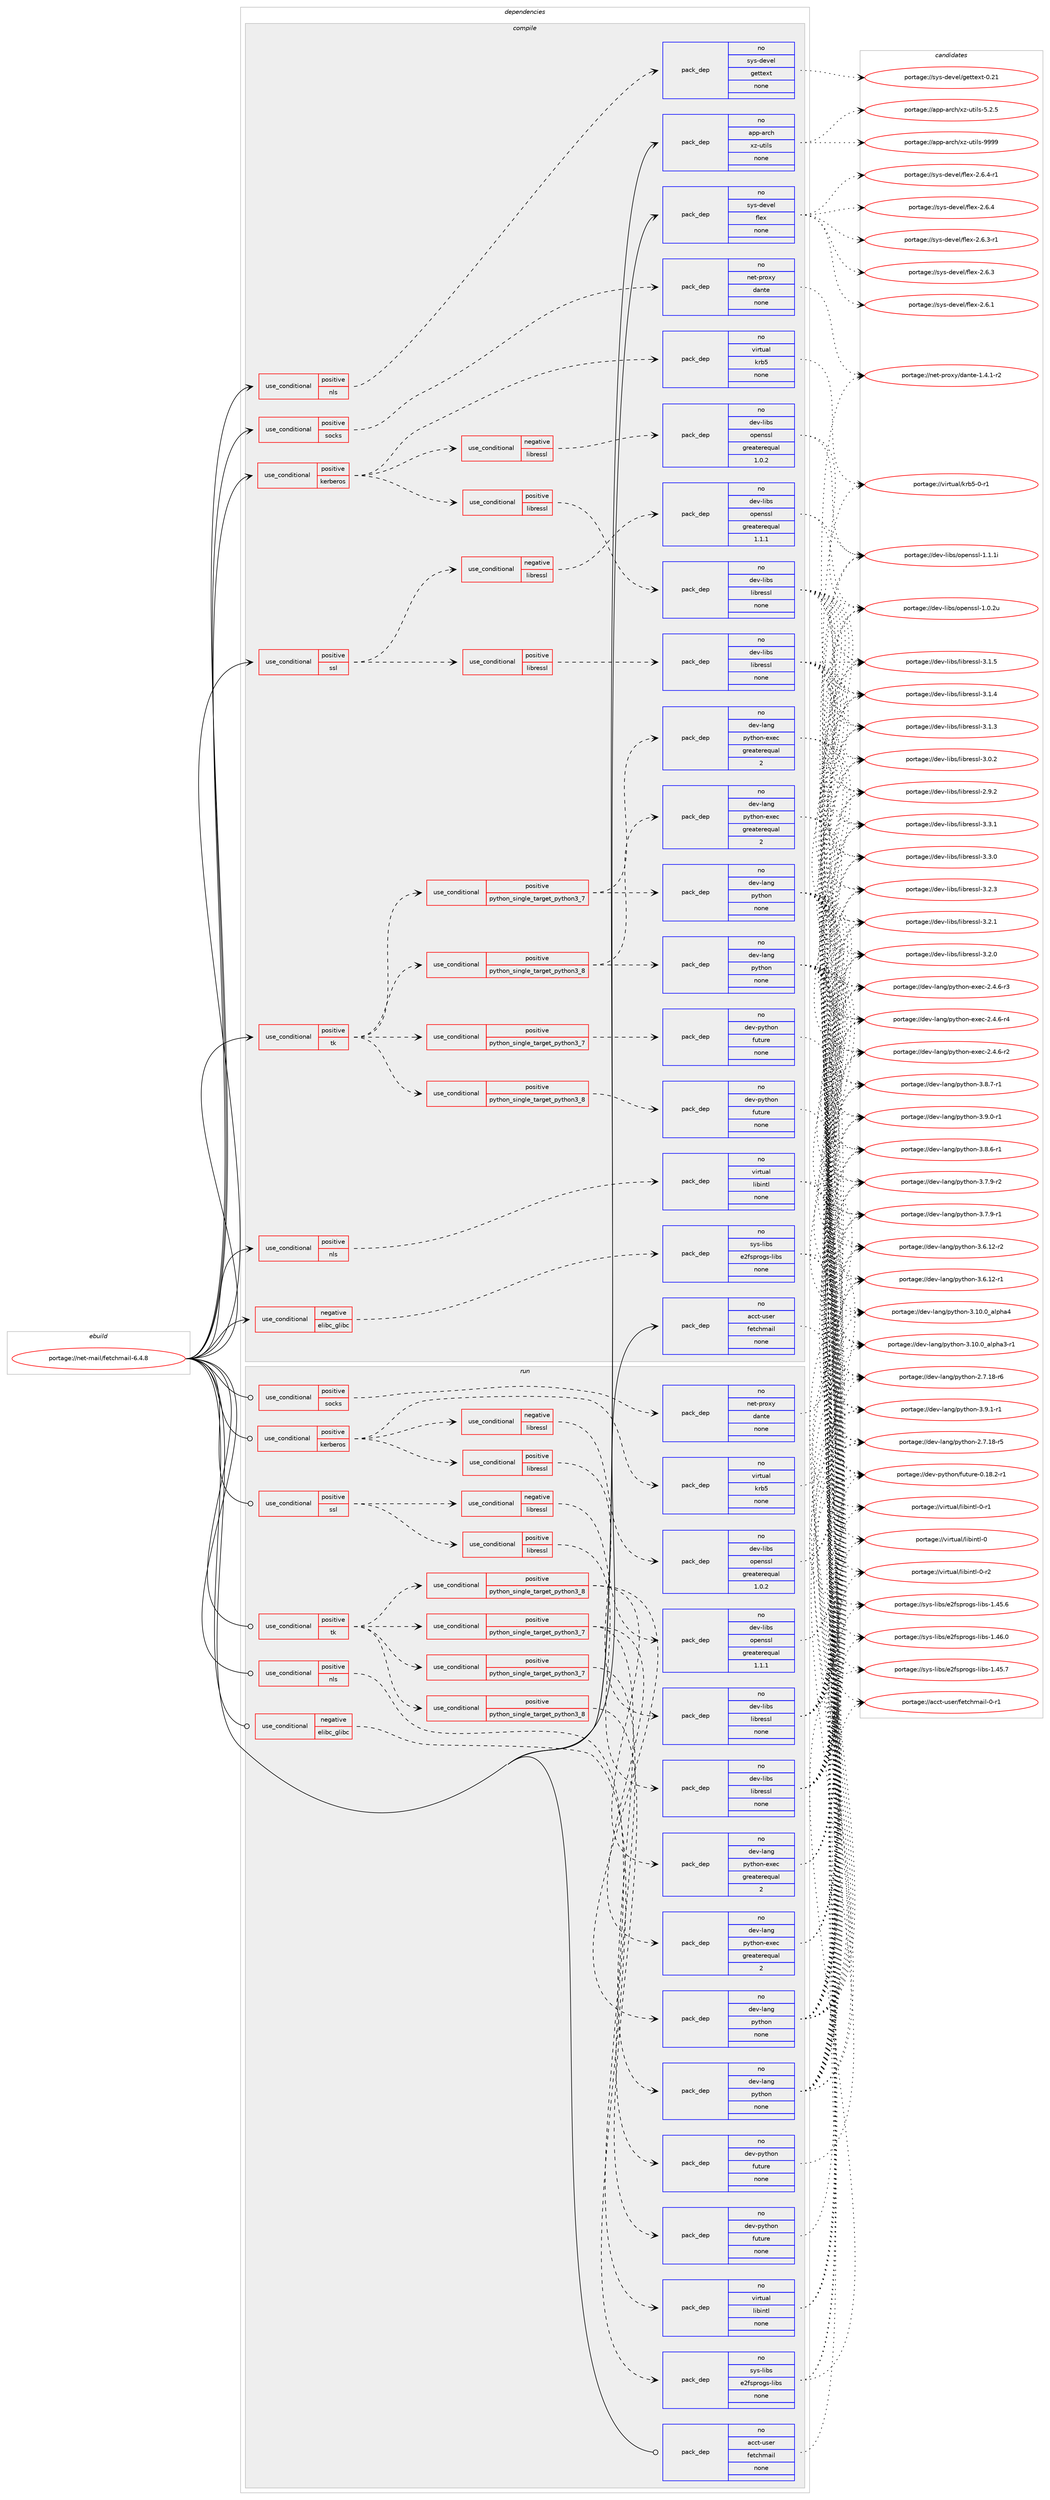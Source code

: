 digraph prolog {

# *************
# Graph options
# *************

newrank=true;
concentrate=true;
compound=true;
graph [rankdir=LR,fontname=Helvetica,fontsize=10,ranksep=1.5];#, ranksep=2.5, nodesep=0.2];
edge  [arrowhead=vee];
node  [fontname=Helvetica,fontsize=10];

# **********
# The ebuild
# **********

subgraph cluster_leftcol {
color=gray;
rank=same;
label=<<i>ebuild</i>>;
id [label="portage://net-mail/fetchmail-6.4.8", color=red, width=4, href="../net-mail/fetchmail-6.4.8.svg"];
}

# ****************
# The dependencies
# ****************

subgraph cluster_midcol {
color=gray;
label=<<i>dependencies</i>>;
subgraph cluster_compile {
fillcolor="#eeeeee";
style=filled;
label=<<i>compile</i>>;
subgraph cond7988 {
dependency26256 [label=<<TABLE BORDER="0" CELLBORDER="1" CELLSPACING="0" CELLPADDING="4"><TR><TD ROWSPAN="3" CELLPADDING="10">use_conditional</TD></TR><TR><TD>negative</TD></TR><TR><TD>elibc_glibc</TD></TR></TABLE>>, shape=none, color=red];
subgraph pack18035 {
dependency26257 [label=<<TABLE BORDER="0" CELLBORDER="1" CELLSPACING="0" CELLPADDING="4" WIDTH="220"><TR><TD ROWSPAN="6" CELLPADDING="30">pack_dep</TD></TR><TR><TD WIDTH="110">no</TD></TR><TR><TD>sys-libs</TD></TR><TR><TD>e2fsprogs-libs</TD></TR><TR><TD>none</TD></TR><TR><TD></TD></TR></TABLE>>, shape=none, color=blue];
}
dependency26256:e -> dependency26257:w [weight=20,style="dashed",arrowhead="vee"];
}
id:e -> dependency26256:w [weight=20,style="solid",arrowhead="vee"];
subgraph cond7989 {
dependency26258 [label=<<TABLE BORDER="0" CELLBORDER="1" CELLSPACING="0" CELLPADDING="4"><TR><TD ROWSPAN="3" CELLPADDING="10">use_conditional</TD></TR><TR><TD>positive</TD></TR><TR><TD>kerberos</TD></TR></TABLE>>, shape=none, color=red];
subgraph pack18036 {
dependency26259 [label=<<TABLE BORDER="0" CELLBORDER="1" CELLSPACING="0" CELLPADDING="4" WIDTH="220"><TR><TD ROWSPAN="6" CELLPADDING="30">pack_dep</TD></TR><TR><TD WIDTH="110">no</TD></TR><TR><TD>virtual</TD></TR><TR><TD>krb5</TD></TR><TR><TD>none</TD></TR><TR><TD></TD></TR></TABLE>>, shape=none, color=blue];
}
dependency26258:e -> dependency26259:w [weight=20,style="dashed",arrowhead="vee"];
subgraph cond7990 {
dependency26260 [label=<<TABLE BORDER="0" CELLBORDER="1" CELLSPACING="0" CELLPADDING="4"><TR><TD ROWSPAN="3" CELLPADDING="10">use_conditional</TD></TR><TR><TD>negative</TD></TR><TR><TD>libressl</TD></TR></TABLE>>, shape=none, color=red];
subgraph pack18037 {
dependency26261 [label=<<TABLE BORDER="0" CELLBORDER="1" CELLSPACING="0" CELLPADDING="4" WIDTH="220"><TR><TD ROWSPAN="6" CELLPADDING="30">pack_dep</TD></TR><TR><TD WIDTH="110">no</TD></TR><TR><TD>dev-libs</TD></TR><TR><TD>openssl</TD></TR><TR><TD>greaterequal</TD></TR><TR><TD>1.0.2</TD></TR></TABLE>>, shape=none, color=blue];
}
dependency26260:e -> dependency26261:w [weight=20,style="dashed",arrowhead="vee"];
}
dependency26258:e -> dependency26260:w [weight=20,style="dashed",arrowhead="vee"];
subgraph cond7991 {
dependency26262 [label=<<TABLE BORDER="0" CELLBORDER="1" CELLSPACING="0" CELLPADDING="4"><TR><TD ROWSPAN="3" CELLPADDING="10">use_conditional</TD></TR><TR><TD>positive</TD></TR><TR><TD>libressl</TD></TR></TABLE>>, shape=none, color=red];
subgraph pack18038 {
dependency26263 [label=<<TABLE BORDER="0" CELLBORDER="1" CELLSPACING="0" CELLPADDING="4" WIDTH="220"><TR><TD ROWSPAN="6" CELLPADDING="30">pack_dep</TD></TR><TR><TD WIDTH="110">no</TD></TR><TR><TD>dev-libs</TD></TR><TR><TD>libressl</TD></TR><TR><TD>none</TD></TR><TR><TD></TD></TR></TABLE>>, shape=none, color=blue];
}
dependency26262:e -> dependency26263:w [weight=20,style="dashed",arrowhead="vee"];
}
dependency26258:e -> dependency26262:w [weight=20,style="dashed",arrowhead="vee"];
}
id:e -> dependency26258:w [weight=20,style="solid",arrowhead="vee"];
subgraph cond7992 {
dependency26264 [label=<<TABLE BORDER="0" CELLBORDER="1" CELLSPACING="0" CELLPADDING="4"><TR><TD ROWSPAN="3" CELLPADDING="10">use_conditional</TD></TR><TR><TD>positive</TD></TR><TR><TD>nls</TD></TR></TABLE>>, shape=none, color=red];
subgraph pack18039 {
dependency26265 [label=<<TABLE BORDER="0" CELLBORDER="1" CELLSPACING="0" CELLPADDING="4" WIDTH="220"><TR><TD ROWSPAN="6" CELLPADDING="30">pack_dep</TD></TR><TR><TD WIDTH="110">no</TD></TR><TR><TD>sys-devel</TD></TR><TR><TD>gettext</TD></TR><TR><TD>none</TD></TR><TR><TD></TD></TR></TABLE>>, shape=none, color=blue];
}
dependency26264:e -> dependency26265:w [weight=20,style="dashed",arrowhead="vee"];
}
id:e -> dependency26264:w [weight=20,style="solid",arrowhead="vee"];
subgraph cond7993 {
dependency26266 [label=<<TABLE BORDER="0" CELLBORDER="1" CELLSPACING="0" CELLPADDING="4"><TR><TD ROWSPAN="3" CELLPADDING="10">use_conditional</TD></TR><TR><TD>positive</TD></TR><TR><TD>nls</TD></TR></TABLE>>, shape=none, color=red];
subgraph pack18040 {
dependency26267 [label=<<TABLE BORDER="0" CELLBORDER="1" CELLSPACING="0" CELLPADDING="4" WIDTH="220"><TR><TD ROWSPAN="6" CELLPADDING="30">pack_dep</TD></TR><TR><TD WIDTH="110">no</TD></TR><TR><TD>virtual</TD></TR><TR><TD>libintl</TD></TR><TR><TD>none</TD></TR><TR><TD></TD></TR></TABLE>>, shape=none, color=blue];
}
dependency26266:e -> dependency26267:w [weight=20,style="dashed",arrowhead="vee"];
}
id:e -> dependency26266:w [weight=20,style="solid",arrowhead="vee"];
subgraph cond7994 {
dependency26268 [label=<<TABLE BORDER="0" CELLBORDER="1" CELLSPACING="0" CELLPADDING="4"><TR><TD ROWSPAN="3" CELLPADDING="10">use_conditional</TD></TR><TR><TD>positive</TD></TR><TR><TD>socks</TD></TR></TABLE>>, shape=none, color=red];
subgraph pack18041 {
dependency26269 [label=<<TABLE BORDER="0" CELLBORDER="1" CELLSPACING="0" CELLPADDING="4" WIDTH="220"><TR><TD ROWSPAN="6" CELLPADDING="30">pack_dep</TD></TR><TR><TD WIDTH="110">no</TD></TR><TR><TD>net-proxy</TD></TR><TR><TD>dante</TD></TR><TR><TD>none</TD></TR><TR><TD></TD></TR></TABLE>>, shape=none, color=blue];
}
dependency26268:e -> dependency26269:w [weight=20,style="dashed",arrowhead="vee"];
}
id:e -> dependency26268:w [weight=20,style="solid",arrowhead="vee"];
subgraph cond7995 {
dependency26270 [label=<<TABLE BORDER="0" CELLBORDER="1" CELLSPACING="0" CELLPADDING="4"><TR><TD ROWSPAN="3" CELLPADDING="10">use_conditional</TD></TR><TR><TD>positive</TD></TR><TR><TD>ssl</TD></TR></TABLE>>, shape=none, color=red];
subgraph cond7996 {
dependency26271 [label=<<TABLE BORDER="0" CELLBORDER="1" CELLSPACING="0" CELLPADDING="4"><TR><TD ROWSPAN="3" CELLPADDING="10">use_conditional</TD></TR><TR><TD>negative</TD></TR><TR><TD>libressl</TD></TR></TABLE>>, shape=none, color=red];
subgraph pack18042 {
dependency26272 [label=<<TABLE BORDER="0" CELLBORDER="1" CELLSPACING="0" CELLPADDING="4" WIDTH="220"><TR><TD ROWSPAN="6" CELLPADDING="30">pack_dep</TD></TR><TR><TD WIDTH="110">no</TD></TR><TR><TD>dev-libs</TD></TR><TR><TD>openssl</TD></TR><TR><TD>greaterequal</TD></TR><TR><TD>1.1.1</TD></TR></TABLE>>, shape=none, color=blue];
}
dependency26271:e -> dependency26272:w [weight=20,style="dashed",arrowhead="vee"];
}
dependency26270:e -> dependency26271:w [weight=20,style="dashed",arrowhead="vee"];
subgraph cond7997 {
dependency26273 [label=<<TABLE BORDER="0" CELLBORDER="1" CELLSPACING="0" CELLPADDING="4"><TR><TD ROWSPAN="3" CELLPADDING="10">use_conditional</TD></TR><TR><TD>positive</TD></TR><TR><TD>libressl</TD></TR></TABLE>>, shape=none, color=red];
subgraph pack18043 {
dependency26274 [label=<<TABLE BORDER="0" CELLBORDER="1" CELLSPACING="0" CELLPADDING="4" WIDTH="220"><TR><TD ROWSPAN="6" CELLPADDING="30">pack_dep</TD></TR><TR><TD WIDTH="110">no</TD></TR><TR><TD>dev-libs</TD></TR><TR><TD>libressl</TD></TR><TR><TD>none</TD></TR><TR><TD></TD></TR></TABLE>>, shape=none, color=blue];
}
dependency26273:e -> dependency26274:w [weight=20,style="dashed",arrowhead="vee"];
}
dependency26270:e -> dependency26273:w [weight=20,style="dashed",arrowhead="vee"];
}
id:e -> dependency26270:w [weight=20,style="solid",arrowhead="vee"];
subgraph cond7998 {
dependency26275 [label=<<TABLE BORDER="0" CELLBORDER="1" CELLSPACING="0" CELLPADDING="4"><TR><TD ROWSPAN="3" CELLPADDING="10">use_conditional</TD></TR><TR><TD>positive</TD></TR><TR><TD>tk</TD></TR></TABLE>>, shape=none, color=red];
subgraph cond7999 {
dependency26276 [label=<<TABLE BORDER="0" CELLBORDER="1" CELLSPACING="0" CELLPADDING="4"><TR><TD ROWSPAN="3" CELLPADDING="10">use_conditional</TD></TR><TR><TD>positive</TD></TR><TR><TD>python_single_target_python3_7</TD></TR></TABLE>>, shape=none, color=red];
subgraph pack18044 {
dependency26277 [label=<<TABLE BORDER="0" CELLBORDER="1" CELLSPACING="0" CELLPADDING="4" WIDTH="220"><TR><TD ROWSPAN="6" CELLPADDING="30">pack_dep</TD></TR><TR><TD WIDTH="110">no</TD></TR><TR><TD>dev-lang</TD></TR><TR><TD>python</TD></TR><TR><TD>none</TD></TR><TR><TD></TD></TR></TABLE>>, shape=none, color=blue];
}
dependency26276:e -> dependency26277:w [weight=20,style="dashed",arrowhead="vee"];
subgraph pack18045 {
dependency26278 [label=<<TABLE BORDER="0" CELLBORDER="1" CELLSPACING="0" CELLPADDING="4" WIDTH="220"><TR><TD ROWSPAN="6" CELLPADDING="30">pack_dep</TD></TR><TR><TD WIDTH="110">no</TD></TR><TR><TD>dev-lang</TD></TR><TR><TD>python-exec</TD></TR><TR><TD>greaterequal</TD></TR><TR><TD>2</TD></TR></TABLE>>, shape=none, color=blue];
}
dependency26276:e -> dependency26278:w [weight=20,style="dashed",arrowhead="vee"];
}
dependency26275:e -> dependency26276:w [weight=20,style="dashed",arrowhead="vee"];
subgraph cond8000 {
dependency26279 [label=<<TABLE BORDER="0" CELLBORDER="1" CELLSPACING="0" CELLPADDING="4"><TR><TD ROWSPAN="3" CELLPADDING="10">use_conditional</TD></TR><TR><TD>positive</TD></TR><TR><TD>python_single_target_python3_8</TD></TR></TABLE>>, shape=none, color=red];
subgraph pack18046 {
dependency26280 [label=<<TABLE BORDER="0" CELLBORDER="1" CELLSPACING="0" CELLPADDING="4" WIDTH="220"><TR><TD ROWSPAN="6" CELLPADDING="30">pack_dep</TD></TR><TR><TD WIDTH="110">no</TD></TR><TR><TD>dev-lang</TD></TR><TR><TD>python</TD></TR><TR><TD>none</TD></TR><TR><TD></TD></TR></TABLE>>, shape=none, color=blue];
}
dependency26279:e -> dependency26280:w [weight=20,style="dashed",arrowhead="vee"];
subgraph pack18047 {
dependency26281 [label=<<TABLE BORDER="0" CELLBORDER="1" CELLSPACING="0" CELLPADDING="4" WIDTH="220"><TR><TD ROWSPAN="6" CELLPADDING="30">pack_dep</TD></TR><TR><TD WIDTH="110">no</TD></TR><TR><TD>dev-lang</TD></TR><TR><TD>python-exec</TD></TR><TR><TD>greaterequal</TD></TR><TR><TD>2</TD></TR></TABLE>>, shape=none, color=blue];
}
dependency26279:e -> dependency26281:w [weight=20,style="dashed",arrowhead="vee"];
}
dependency26275:e -> dependency26279:w [weight=20,style="dashed",arrowhead="vee"];
subgraph cond8001 {
dependency26282 [label=<<TABLE BORDER="0" CELLBORDER="1" CELLSPACING="0" CELLPADDING="4"><TR><TD ROWSPAN="3" CELLPADDING="10">use_conditional</TD></TR><TR><TD>positive</TD></TR><TR><TD>python_single_target_python3_7</TD></TR></TABLE>>, shape=none, color=red];
subgraph pack18048 {
dependency26283 [label=<<TABLE BORDER="0" CELLBORDER="1" CELLSPACING="0" CELLPADDING="4" WIDTH="220"><TR><TD ROWSPAN="6" CELLPADDING="30">pack_dep</TD></TR><TR><TD WIDTH="110">no</TD></TR><TR><TD>dev-python</TD></TR><TR><TD>future</TD></TR><TR><TD>none</TD></TR><TR><TD></TD></TR></TABLE>>, shape=none, color=blue];
}
dependency26282:e -> dependency26283:w [weight=20,style="dashed",arrowhead="vee"];
}
dependency26275:e -> dependency26282:w [weight=20,style="dashed",arrowhead="vee"];
subgraph cond8002 {
dependency26284 [label=<<TABLE BORDER="0" CELLBORDER="1" CELLSPACING="0" CELLPADDING="4"><TR><TD ROWSPAN="3" CELLPADDING="10">use_conditional</TD></TR><TR><TD>positive</TD></TR><TR><TD>python_single_target_python3_8</TD></TR></TABLE>>, shape=none, color=red];
subgraph pack18049 {
dependency26285 [label=<<TABLE BORDER="0" CELLBORDER="1" CELLSPACING="0" CELLPADDING="4" WIDTH="220"><TR><TD ROWSPAN="6" CELLPADDING="30">pack_dep</TD></TR><TR><TD WIDTH="110">no</TD></TR><TR><TD>dev-python</TD></TR><TR><TD>future</TD></TR><TR><TD>none</TD></TR><TR><TD></TD></TR></TABLE>>, shape=none, color=blue];
}
dependency26284:e -> dependency26285:w [weight=20,style="dashed",arrowhead="vee"];
}
dependency26275:e -> dependency26284:w [weight=20,style="dashed",arrowhead="vee"];
}
id:e -> dependency26275:w [weight=20,style="solid",arrowhead="vee"];
subgraph pack18050 {
dependency26286 [label=<<TABLE BORDER="0" CELLBORDER="1" CELLSPACING="0" CELLPADDING="4" WIDTH="220"><TR><TD ROWSPAN="6" CELLPADDING="30">pack_dep</TD></TR><TR><TD WIDTH="110">no</TD></TR><TR><TD>acct-user</TD></TR><TR><TD>fetchmail</TD></TR><TR><TD>none</TD></TR><TR><TD></TD></TR></TABLE>>, shape=none, color=blue];
}
id:e -> dependency26286:w [weight=20,style="solid",arrowhead="vee"];
subgraph pack18051 {
dependency26287 [label=<<TABLE BORDER="0" CELLBORDER="1" CELLSPACING="0" CELLPADDING="4" WIDTH="220"><TR><TD ROWSPAN="6" CELLPADDING="30">pack_dep</TD></TR><TR><TD WIDTH="110">no</TD></TR><TR><TD>app-arch</TD></TR><TR><TD>xz-utils</TD></TR><TR><TD>none</TD></TR><TR><TD></TD></TR></TABLE>>, shape=none, color=blue];
}
id:e -> dependency26287:w [weight=20,style="solid",arrowhead="vee"];
subgraph pack18052 {
dependency26288 [label=<<TABLE BORDER="0" CELLBORDER="1" CELLSPACING="0" CELLPADDING="4" WIDTH="220"><TR><TD ROWSPAN="6" CELLPADDING="30">pack_dep</TD></TR><TR><TD WIDTH="110">no</TD></TR><TR><TD>sys-devel</TD></TR><TR><TD>flex</TD></TR><TR><TD>none</TD></TR><TR><TD></TD></TR></TABLE>>, shape=none, color=blue];
}
id:e -> dependency26288:w [weight=20,style="solid",arrowhead="vee"];
}
subgraph cluster_compileandrun {
fillcolor="#eeeeee";
style=filled;
label=<<i>compile and run</i>>;
}
subgraph cluster_run {
fillcolor="#eeeeee";
style=filled;
label=<<i>run</i>>;
subgraph cond8003 {
dependency26289 [label=<<TABLE BORDER="0" CELLBORDER="1" CELLSPACING="0" CELLPADDING="4"><TR><TD ROWSPAN="3" CELLPADDING="10">use_conditional</TD></TR><TR><TD>negative</TD></TR><TR><TD>elibc_glibc</TD></TR></TABLE>>, shape=none, color=red];
subgraph pack18053 {
dependency26290 [label=<<TABLE BORDER="0" CELLBORDER="1" CELLSPACING="0" CELLPADDING="4" WIDTH="220"><TR><TD ROWSPAN="6" CELLPADDING="30">pack_dep</TD></TR><TR><TD WIDTH="110">no</TD></TR><TR><TD>sys-libs</TD></TR><TR><TD>e2fsprogs-libs</TD></TR><TR><TD>none</TD></TR><TR><TD></TD></TR></TABLE>>, shape=none, color=blue];
}
dependency26289:e -> dependency26290:w [weight=20,style="dashed",arrowhead="vee"];
}
id:e -> dependency26289:w [weight=20,style="solid",arrowhead="odot"];
subgraph cond8004 {
dependency26291 [label=<<TABLE BORDER="0" CELLBORDER="1" CELLSPACING="0" CELLPADDING="4"><TR><TD ROWSPAN="3" CELLPADDING="10">use_conditional</TD></TR><TR><TD>positive</TD></TR><TR><TD>kerberos</TD></TR></TABLE>>, shape=none, color=red];
subgraph pack18054 {
dependency26292 [label=<<TABLE BORDER="0" CELLBORDER="1" CELLSPACING="0" CELLPADDING="4" WIDTH="220"><TR><TD ROWSPAN="6" CELLPADDING="30">pack_dep</TD></TR><TR><TD WIDTH="110">no</TD></TR><TR><TD>virtual</TD></TR><TR><TD>krb5</TD></TR><TR><TD>none</TD></TR><TR><TD></TD></TR></TABLE>>, shape=none, color=blue];
}
dependency26291:e -> dependency26292:w [weight=20,style="dashed",arrowhead="vee"];
subgraph cond8005 {
dependency26293 [label=<<TABLE BORDER="0" CELLBORDER="1" CELLSPACING="0" CELLPADDING="4"><TR><TD ROWSPAN="3" CELLPADDING="10">use_conditional</TD></TR><TR><TD>negative</TD></TR><TR><TD>libressl</TD></TR></TABLE>>, shape=none, color=red];
subgraph pack18055 {
dependency26294 [label=<<TABLE BORDER="0" CELLBORDER="1" CELLSPACING="0" CELLPADDING="4" WIDTH="220"><TR><TD ROWSPAN="6" CELLPADDING="30">pack_dep</TD></TR><TR><TD WIDTH="110">no</TD></TR><TR><TD>dev-libs</TD></TR><TR><TD>openssl</TD></TR><TR><TD>greaterequal</TD></TR><TR><TD>1.0.2</TD></TR></TABLE>>, shape=none, color=blue];
}
dependency26293:e -> dependency26294:w [weight=20,style="dashed",arrowhead="vee"];
}
dependency26291:e -> dependency26293:w [weight=20,style="dashed",arrowhead="vee"];
subgraph cond8006 {
dependency26295 [label=<<TABLE BORDER="0" CELLBORDER="1" CELLSPACING="0" CELLPADDING="4"><TR><TD ROWSPAN="3" CELLPADDING="10">use_conditional</TD></TR><TR><TD>positive</TD></TR><TR><TD>libressl</TD></TR></TABLE>>, shape=none, color=red];
subgraph pack18056 {
dependency26296 [label=<<TABLE BORDER="0" CELLBORDER="1" CELLSPACING="0" CELLPADDING="4" WIDTH="220"><TR><TD ROWSPAN="6" CELLPADDING="30">pack_dep</TD></TR><TR><TD WIDTH="110">no</TD></TR><TR><TD>dev-libs</TD></TR><TR><TD>libressl</TD></TR><TR><TD>none</TD></TR><TR><TD></TD></TR></TABLE>>, shape=none, color=blue];
}
dependency26295:e -> dependency26296:w [weight=20,style="dashed",arrowhead="vee"];
}
dependency26291:e -> dependency26295:w [weight=20,style="dashed",arrowhead="vee"];
}
id:e -> dependency26291:w [weight=20,style="solid",arrowhead="odot"];
subgraph cond8007 {
dependency26297 [label=<<TABLE BORDER="0" CELLBORDER="1" CELLSPACING="0" CELLPADDING="4"><TR><TD ROWSPAN="3" CELLPADDING="10">use_conditional</TD></TR><TR><TD>positive</TD></TR><TR><TD>nls</TD></TR></TABLE>>, shape=none, color=red];
subgraph pack18057 {
dependency26298 [label=<<TABLE BORDER="0" CELLBORDER="1" CELLSPACING="0" CELLPADDING="4" WIDTH="220"><TR><TD ROWSPAN="6" CELLPADDING="30">pack_dep</TD></TR><TR><TD WIDTH="110">no</TD></TR><TR><TD>virtual</TD></TR><TR><TD>libintl</TD></TR><TR><TD>none</TD></TR><TR><TD></TD></TR></TABLE>>, shape=none, color=blue];
}
dependency26297:e -> dependency26298:w [weight=20,style="dashed",arrowhead="vee"];
}
id:e -> dependency26297:w [weight=20,style="solid",arrowhead="odot"];
subgraph cond8008 {
dependency26299 [label=<<TABLE BORDER="0" CELLBORDER="1" CELLSPACING="0" CELLPADDING="4"><TR><TD ROWSPAN="3" CELLPADDING="10">use_conditional</TD></TR><TR><TD>positive</TD></TR><TR><TD>socks</TD></TR></TABLE>>, shape=none, color=red];
subgraph pack18058 {
dependency26300 [label=<<TABLE BORDER="0" CELLBORDER="1" CELLSPACING="0" CELLPADDING="4" WIDTH="220"><TR><TD ROWSPAN="6" CELLPADDING="30">pack_dep</TD></TR><TR><TD WIDTH="110">no</TD></TR><TR><TD>net-proxy</TD></TR><TR><TD>dante</TD></TR><TR><TD>none</TD></TR><TR><TD></TD></TR></TABLE>>, shape=none, color=blue];
}
dependency26299:e -> dependency26300:w [weight=20,style="dashed",arrowhead="vee"];
}
id:e -> dependency26299:w [weight=20,style="solid",arrowhead="odot"];
subgraph cond8009 {
dependency26301 [label=<<TABLE BORDER="0" CELLBORDER="1" CELLSPACING="0" CELLPADDING="4"><TR><TD ROWSPAN="3" CELLPADDING="10">use_conditional</TD></TR><TR><TD>positive</TD></TR><TR><TD>ssl</TD></TR></TABLE>>, shape=none, color=red];
subgraph cond8010 {
dependency26302 [label=<<TABLE BORDER="0" CELLBORDER="1" CELLSPACING="0" CELLPADDING="4"><TR><TD ROWSPAN="3" CELLPADDING="10">use_conditional</TD></TR><TR><TD>negative</TD></TR><TR><TD>libressl</TD></TR></TABLE>>, shape=none, color=red];
subgraph pack18059 {
dependency26303 [label=<<TABLE BORDER="0" CELLBORDER="1" CELLSPACING="0" CELLPADDING="4" WIDTH="220"><TR><TD ROWSPAN="6" CELLPADDING="30">pack_dep</TD></TR><TR><TD WIDTH="110">no</TD></TR><TR><TD>dev-libs</TD></TR><TR><TD>openssl</TD></TR><TR><TD>greaterequal</TD></TR><TR><TD>1.1.1</TD></TR></TABLE>>, shape=none, color=blue];
}
dependency26302:e -> dependency26303:w [weight=20,style="dashed",arrowhead="vee"];
}
dependency26301:e -> dependency26302:w [weight=20,style="dashed",arrowhead="vee"];
subgraph cond8011 {
dependency26304 [label=<<TABLE BORDER="0" CELLBORDER="1" CELLSPACING="0" CELLPADDING="4"><TR><TD ROWSPAN="3" CELLPADDING="10">use_conditional</TD></TR><TR><TD>positive</TD></TR><TR><TD>libressl</TD></TR></TABLE>>, shape=none, color=red];
subgraph pack18060 {
dependency26305 [label=<<TABLE BORDER="0" CELLBORDER="1" CELLSPACING="0" CELLPADDING="4" WIDTH="220"><TR><TD ROWSPAN="6" CELLPADDING="30">pack_dep</TD></TR><TR><TD WIDTH="110">no</TD></TR><TR><TD>dev-libs</TD></TR><TR><TD>libressl</TD></TR><TR><TD>none</TD></TR><TR><TD></TD></TR></TABLE>>, shape=none, color=blue];
}
dependency26304:e -> dependency26305:w [weight=20,style="dashed",arrowhead="vee"];
}
dependency26301:e -> dependency26304:w [weight=20,style="dashed",arrowhead="vee"];
}
id:e -> dependency26301:w [weight=20,style="solid",arrowhead="odot"];
subgraph cond8012 {
dependency26306 [label=<<TABLE BORDER="0" CELLBORDER="1" CELLSPACING="0" CELLPADDING="4"><TR><TD ROWSPAN="3" CELLPADDING="10">use_conditional</TD></TR><TR><TD>positive</TD></TR><TR><TD>tk</TD></TR></TABLE>>, shape=none, color=red];
subgraph cond8013 {
dependency26307 [label=<<TABLE BORDER="0" CELLBORDER="1" CELLSPACING="0" CELLPADDING="4"><TR><TD ROWSPAN="3" CELLPADDING="10">use_conditional</TD></TR><TR><TD>positive</TD></TR><TR><TD>python_single_target_python3_7</TD></TR></TABLE>>, shape=none, color=red];
subgraph pack18061 {
dependency26308 [label=<<TABLE BORDER="0" CELLBORDER="1" CELLSPACING="0" CELLPADDING="4" WIDTH="220"><TR><TD ROWSPAN="6" CELLPADDING="30">pack_dep</TD></TR><TR><TD WIDTH="110">no</TD></TR><TR><TD>dev-lang</TD></TR><TR><TD>python</TD></TR><TR><TD>none</TD></TR><TR><TD></TD></TR></TABLE>>, shape=none, color=blue];
}
dependency26307:e -> dependency26308:w [weight=20,style="dashed",arrowhead="vee"];
subgraph pack18062 {
dependency26309 [label=<<TABLE BORDER="0" CELLBORDER="1" CELLSPACING="0" CELLPADDING="4" WIDTH="220"><TR><TD ROWSPAN="6" CELLPADDING="30">pack_dep</TD></TR><TR><TD WIDTH="110">no</TD></TR><TR><TD>dev-lang</TD></TR><TR><TD>python-exec</TD></TR><TR><TD>greaterequal</TD></TR><TR><TD>2</TD></TR></TABLE>>, shape=none, color=blue];
}
dependency26307:e -> dependency26309:w [weight=20,style="dashed",arrowhead="vee"];
}
dependency26306:e -> dependency26307:w [weight=20,style="dashed",arrowhead="vee"];
subgraph cond8014 {
dependency26310 [label=<<TABLE BORDER="0" CELLBORDER="1" CELLSPACING="0" CELLPADDING="4"><TR><TD ROWSPAN="3" CELLPADDING="10">use_conditional</TD></TR><TR><TD>positive</TD></TR><TR><TD>python_single_target_python3_8</TD></TR></TABLE>>, shape=none, color=red];
subgraph pack18063 {
dependency26311 [label=<<TABLE BORDER="0" CELLBORDER="1" CELLSPACING="0" CELLPADDING="4" WIDTH="220"><TR><TD ROWSPAN="6" CELLPADDING="30">pack_dep</TD></TR><TR><TD WIDTH="110">no</TD></TR><TR><TD>dev-lang</TD></TR><TR><TD>python</TD></TR><TR><TD>none</TD></TR><TR><TD></TD></TR></TABLE>>, shape=none, color=blue];
}
dependency26310:e -> dependency26311:w [weight=20,style="dashed",arrowhead="vee"];
subgraph pack18064 {
dependency26312 [label=<<TABLE BORDER="0" CELLBORDER="1" CELLSPACING="0" CELLPADDING="4" WIDTH="220"><TR><TD ROWSPAN="6" CELLPADDING="30">pack_dep</TD></TR><TR><TD WIDTH="110">no</TD></TR><TR><TD>dev-lang</TD></TR><TR><TD>python-exec</TD></TR><TR><TD>greaterequal</TD></TR><TR><TD>2</TD></TR></TABLE>>, shape=none, color=blue];
}
dependency26310:e -> dependency26312:w [weight=20,style="dashed",arrowhead="vee"];
}
dependency26306:e -> dependency26310:w [weight=20,style="dashed",arrowhead="vee"];
subgraph cond8015 {
dependency26313 [label=<<TABLE BORDER="0" CELLBORDER="1" CELLSPACING="0" CELLPADDING="4"><TR><TD ROWSPAN="3" CELLPADDING="10">use_conditional</TD></TR><TR><TD>positive</TD></TR><TR><TD>python_single_target_python3_7</TD></TR></TABLE>>, shape=none, color=red];
subgraph pack18065 {
dependency26314 [label=<<TABLE BORDER="0" CELLBORDER="1" CELLSPACING="0" CELLPADDING="4" WIDTH="220"><TR><TD ROWSPAN="6" CELLPADDING="30">pack_dep</TD></TR><TR><TD WIDTH="110">no</TD></TR><TR><TD>dev-python</TD></TR><TR><TD>future</TD></TR><TR><TD>none</TD></TR><TR><TD></TD></TR></TABLE>>, shape=none, color=blue];
}
dependency26313:e -> dependency26314:w [weight=20,style="dashed",arrowhead="vee"];
}
dependency26306:e -> dependency26313:w [weight=20,style="dashed",arrowhead="vee"];
subgraph cond8016 {
dependency26315 [label=<<TABLE BORDER="0" CELLBORDER="1" CELLSPACING="0" CELLPADDING="4"><TR><TD ROWSPAN="3" CELLPADDING="10">use_conditional</TD></TR><TR><TD>positive</TD></TR><TR><TD>python_single_target_python3_8</TD></TR></TABLE>>, shape=none, color=red];
subgraph pack18066 {
dependency26316 [label=<<TABLE BORDER="0" CELLBORDER="1" CELLSPACING="0" CELLPADDING="4" WIDTH="220"><TR><TD ROWSPAN="6" CELLPADDING="30">pack_dep</TD></TR><TR><TD WIDTH="110">no</TD></TR><TR><TD>dev-python</TD></TR><TR><TD>future</TD></TR><TR><TD>none</TD></TR><TR><TD></TD></TR></TABLE>>, shape=none, color=blue];
}
dependency26315:e -> dependency26316:w [weight=20,style="dashed",arrowhead="vee"];
}
dependency26306:e -> dependency26315:w [weight=20,style="dashed",arrowhead="vee"];
}
id:e -> dependency26306:w [weight=20,style="solid",arrowhead="odot"];
subgraph pack18067 {
dependency26317 [label=<<TABLE BORDER="0" CELLBORDER="1" CELLSPACING="0" CELLPADDING="4" WIDTH="220"><TR><TD ROWSPAN="6" CELLPADDING="30">pack_dep</TD></TR><TR><TD WIDTH="110">no</TD></TR><TR><TD>acct-user</TD></TR><TR><TD>fetchmail</TD></TR><TR><TD>none</TD></TR><TR><TD></TD></TR></TABLE>>, shape=none, color=blue];
}
id:e -> dependency26317:w [weight=20,style="solid",arrowhead="odot"];
}
}

# **************
# The candidates
# **************

subgraph cluster_choices {
rank=same;
color=gray;
label=<<i>candidates</i>>;

subgraph choice18035 {
color=black;
nodesep=1;
choice11512111545108105981154710150102115112114111103115451081059811545494652544648 [label="portage://sys-libs/e2fsprogs-libs-1.46.0", color=red, width=4,href="../sys-libs/e2fsprogs-libs-1.46.0.svg"];
choice11512111545108105981154710150102115112114111103115451081059811545494652534655 [label="portage://sys-libs/e2fsprogs-libs-1.45.7", color=red, width=4,href="../sys-libs/e2fsprogs-libs-1.45.7.svg"];
choice11512111545108105981154710150102115112114111103115451081059811545494652534654 [label="portage://sys-libs/e2fsprogs-libs-1.45.6", color=red, width=4,href="../sys-libs/e2fsprogs-libs-1.45.6.svg"];
dependency26257:e -> choice11512111545108105981154710150102115112114111103115451081059811545494652544648:w [style=dotted,weight="100"];
dependency26257:e -> choice11512111545108105981154710150102115112114111103115451081059811545494652534655:w [style=dotted,weight="100"];
dependency26257:e -> choice11512111545108105981154710150102115112114111103115451081059811545494652534654:w [style=dotted,weight="100"];
}
subgraph choice18036 {
color=black;
nodesep=1;
choice1181051141161179710847107114985345484511449 [label="portage://virtual/krb5-0-r1", color=red, width=4,href="../virtual/krb5-0-r1.svg"];
dependency26259:e -> choice1181051141161179710847107114985345484511449:w [style=dotted,weight="100"];
}
subgraph choice18037 {
color=black;
nodesep=1;
choice100101118451081059811547111112101110115115108454946494649105 [label="portage://dev-libs/openssl-1.1.1i", color=red, width=4,href="../dev-libs/openssl-1.1.1i.svg"];
choice100101118451081059811547111112101110115115108454946484650117 [label="portage://dev-libs/openssl-1.0.2u", color=red, width=4,href="../dev-libs/openssl-1.0.2u.svg"];
dependency26261:e -> choice100101118451081059811547111112101110115115108454946494649105:w [style=dotted,weight="100"];
dependency26261:e -> choice100101118451081059811547111112101110115115108454946484650117:w [style=dotted,weight="100"];
}
subgraph choice18038 {
color=black;
nodesep=1;
choice10010111845108105981154710810598114101115115108455146514649 [label="portage://dev-libs/libressl-3.3.1", color=red, width=4,href="../dev-libs/libressl-3.3.1.svg"];
choice10010111845108105981154710810598114101115115108455146514648 [label="portage://dev-libs/libressl-3.3.0", color=red, width=4,href="../dev-libs/libressl-3.3.0.svg"];
choice10010111845108105981154710810598114101115115108455146504651 [label="portage://dev-libs/libressl-3.2.3", color=red, width=4,href="../dev-libs/libressl-3.2.3.svg"];
choice10010111845108105981154710810598114101115115108455146504649 [label="portage://dev-libs/libressl-3.2.1", color=red, width=4,href="../dev-libs/libressl-3.2.1.svg"];
choice10010111845108105981154710810598114101115115108455146504648 [label="portage://dev-libs/libressl-3.2.0", color=red, width=4,href="../dev-libs/libressl-3.2.0.svg"];
choice10010111845108105981154710810598114101115115108455146494653 [label="portage://dev-libs/libressl-3.1.5", color=red, width=4,href="../dev-libs/libressl-3.1.5.svg"];
choice10010111845108105981154710810598114101115115108455146494652 [label="portage://dev-libs/libressl-3.1.4", color=red, width=4,href="../dev-libs/libressl-3.1.4.svg"];
choice10010111845108105981154710810598114101115115108455146494651 [label="portage://dev-libs/libressl-3.1.3", color=red, width=4,href="../dev-libs/libressl-3.1.3.svg"];
choice10010111845108105981154710810598114101115115108455146484650 [label="portage://dev-libs/libressl-3.0.2", color=red, width=4,href="../dev-libs/libressl-3.0.2.svg"];
choice10010111845108105981154710810598114101115115108455046574650 [label="portage://dev-libs/libressl-2.9.2", color=red, width=4,href="../dev-libs/libressl-2.9.2.svg"];
dependency26263:e -> choice10010111845108105981154710810598114101115115108455146514649:w [style=dotted,weight="100"];
dependency26263:e -> choice10010111845108105981154710810598114101115115108455146514648:w [style=dotted,weight="100"];
dependency26263:e -> choice10010111845108105981154710810598114101115115108455146504651:w [style=dotted,weight="100"];
dependency26263:e -> choice10010111845108105981154710810598114101115115108455146504649:w [style=dotted,weight="100"];
dependency26263:e -> choice10010111845108105981154710810598114101115115108455146504648:w [style=dotted,weight="100"];
dependency26263:e -> choice10010111845108105981154710810598114101115115108455146494653:w [style=dotted,weight="100"];
dependency26263:e -> choice10010111845108105981154710810598114101115115108455146494652:w [style=dotted,weight="100"];
dependency26263:e -> choice10010111845108105981154710810598114101115115108455146494651:w [style=dotted,weight="100"];
dependency26263:e -> choice10010111845108105981154710810598114101115115108455146484650:w [style=dotted,weight="100"];
dependency26263:e -> choice10010111845108105981154710810598114101115115108455046574650:w [style=dotted,weight="100"];
}
subgraph choice18039 {
color=black;
nodesep=1;
choice11512111545100101118101108471031011161161011201164548465049 [label="portage://sys-devel/gettext-0.21", color=red, width=4,href="../sys-devel/gettext-0.21.svg"];
dependency26265:e -> choice11512111545100101118101108471031011161161011201164548465049:w [style=dotted,weight="100"];
}
subgraph choice18040 {
color=black;
nodesep=1;
choice11810511411611797108471081059810511011610845484511450 [label="portage://virtual/libintl-0-r2", color=red, width=4,href="../virtual/libintl-0-r2.svg"];
choice11810511411611797108471081059810511011610845484511449 [label="portage://virtual/libintl-0-r1", color=red, width=4,href="../virtual/libintl-0-r1.svg"];
choice1181051141161179710847108105981051101161084548 [label="portage://virtual/libintl-0", color=red, width=4,href="../virtual/libintl-0.svg"];
dependency26267:e -> choice11810511411611797108471081059810511011610845484511450:w [style=dotted,weight="100"];
dependency26267:e -> choice11810511411611797108471081059810511011610845484511449:w [style=dotted,weight="100"];
dependency26267:e -> choice1181051141161179710847108105981051101161084548:w [style=dotted,weight="100"];
}
subgraph choice18041 {
color=black;
nodesep=1;
choice1101011164511211411112012147100971101161014549465246494511450 [label="portage://net-proxy/dante-1.4.1-r2", color=red, width=4,href="../net-proxy/dante-1.4.1-r2.svg"];
dependency26269:e -> choice1101011164511211411112012147100971101161014549465246494511450:w [style=dotted,weight="100"];
}
subgraph choice18042 {
color=black;
nodesep=1;
choice100101118451081059811547111112101110115115108454946494649105 [label="portage://dev-libs/openssl-1.1.1i", color=red, width=4,href="../dev-libs/openssl-1.1.1i.svg"];
choice100101118451081059811547111112101110115115108454946484650117 [label="portage://dev-libs/openssl-1.0.2u", color=red, width=4,href="../dev-libs/openssl-1.0.2u.svg"];
dependency26272:e -> choice100101118451081059811547111112101110115115108454946494649105:w [style=dotted,weight="100"];
dependency26272:e -> choice100101118451081059811547111112101110115115108454946484650117:w [style=dotted,weight="100"];
}
subgraph choice18043 {
color=black;
nodesep=1;
choice10010111845108105981154710810598114101115115108455146514649 [label="portage://dev-libs/libressl-3.3.1", color=red, width=4,href="../dev-libs/libressl-3.3.1.svg"];
choice10010111845108105981154710810598114101115115108455146514648 [label="portage://dev-libs/libressl-3.3.0", color=red, width=4,href="../dev-libs/libressl-3.3.0.svg"];
choice10010111845108105981154710810598114101115115108455146504651 [label="portage://dev-libs/libressl-3.2.3", color=red, width=4,href="../dev-libs/libressl-3.2.3.svg"];
choice10010111845108105981154710810598114101115115108455146504649 [label="portage://dev-libs/libressl-3.2.1", color=red, width=4,href="../dev-libs/libressl-3.2.1.svg"];
choice10010111845108105981154710810598114101115115108455146504648 [label="portage://dev-libs/libressl-3.2.0", color=red, width=4,href="../dev-libs/libressl-3.2.0.svg"];
choice10010111845108105981154710810598114101115115108455146494653 [label="portage://dev-libs/libressl-3.1.5", color=red, width=4,href="../dev-libs/libressl-3.1.5.svg"];
choice10010111845108105981154710810598114101115115108455146494652 [label="portage://dev-libs/libressl-3.1.4", color=red, width=4,href="../dev-libs/libressl-3.1.4.svg"];
choice10010111845108105981154710810598114101115115108455146494651 [label="portage://dev-libs/libressl-3.1.3", color=red, width=4,href="../dev-libs/libressl-3.1.3.svg"];
choice10010111845108105981154710810598114101115115108455146484650 [label="portage://dev-libs/libressl-3.0.2", color=red, width=4,href="../dev-libs/libressl-3.0.2.svg"];
choice10010111845108105981154710810598114101115115108455046574650 [label="portage://dev-libs/libressl-2.9.2", color=red, width=4,href="../dev-libs/libressl-2.9.2.svg"];
dependency26274:e -> choice10010111845108105981154710810598114101115115108455146514649:w [style=dotted,weight="100"];
dependency26274:e -> choice10010111845108105981154710810598114101115115108455146514648:w [style=dotted,weight="100"];
dependency26274:e -> choice10010111845108105981154710810598114101115115108455146504651:w [style=dotted,weight="100"];
dependency26274:e -> choice10010111845108105981154710810598114101115115108455146504649:w [style=dotted,weight="100"];
dependency26274:e -> choice10010111845108105981154710810598114101115115108455146504648:w [style=dotted,weight="100"];
dependency26274:e -> choice10010111845108105981154710810598114101115115108455146494653:w [style=dotted,weight="100"];
dependency26274:e -> choice10010111845108105981154710810598114101115115108455146494652:w [style=dotted,weight="100"];
dependency26274:e -> choice10010111845108105981154710810598114101115115108455146494651:w [style=dotted,weight="100"];
dependency26274:e -> choice10010111845108105981154710810598114101115115108455146484650:w [style=dotted,weight="100"];
dependency26274:e -> choice10010111845108105981154710810598114101115115108455046574650:w [style=dotted,weight="100"];
}
subgraph choice18044 {
color=black;
nodesep=1;
choice1001011184510897110103471121211161041111104551465746494511449 [label="portage://dev-lang/python-3.9.1-r1", color=red, width=4,href="../dev-lang/python-3.9.1-r1.svg"];
choice1001011184510897110103471121211161041111104551465746484511449 [label="portage://dev-lang/python-3.9.0-r1", color=red, width=4,href="../dev-lang/python-3.9.0-r1.svg"];
choice1001011184510897110103471121211161041111104551465646554511449 [label="portage://dev-lang/python-3.8.7-r1", color=red, width=4,href="../dev-lang/python-3.8.7-r1.svg"];
choice1001011184510897110103471121211161041111104551465646544511449 [label="portage://dev-lang/python-3.8.6-r1", color=red, width=4,href="../dev-lang/python-3.8.6-r1.svg"];
choice1001011184510897110103471121211161041111104551465546574511450 [label="portage://dev-lang/python-3.7.9-r2", color=red, width=4,href="../dev-lang/python-3.7.9-r2.svg"];
choice1001011184510897110103471121211161041111104551465546574511449 [label="portage://dev-lang/python-3.7.9-r1", color=red, width=4,href="../dev-lang/python-3.7.9-r1.svg"];
choice100101118451089711010347112121116104111110455146544649504511450 [label="portage://dev-lang/python-3.6.12-r2", color=red, width=4,href="../dev-lang/python-3.6.12-r2.svg"];
choice100101118451089711010347112121116104111110455146544649504511449 [label="portage://dev-lang/python-3.6.12-r1", color=red, width=4,href="../dev-lang/python-3.6.12-r1.svg"];
choice1001011184510897110103471121211161041111104551464948464895971081121049752 [label="portage://dev-lang/python-3.10.0_alpha4", color=red, width=4,href="../dev-lang/python-3.10.0_alpha4.svg"];
choice10010111845108971101034711212111610411111045514649484648959710811210497514511449 [label="portage://dev-lang/python-3.10.0_alpha3-r1", color=red, width=4,href="../dev-lang/python-3.10.0_alpha3-r1.svg"];
choice100101118451089711010347112121116104111110455046554649564511454 [label="portage://dev-lang/python-2.7.18-r6", color=red, width=4,href="../dev-lang/python-2.7.18-r6.svg"];
choice100101118451089711010347112121116104111110455046554649564511453 [label="portage://dev-lang/python-2.7.18-r5", color=red, width=4,href="../dev-lang/python-2.7.18-r5.svg"];
dependency26277:e -> choice1001011184510897110103471121211161041111104551465746494511449:w [style=dotted,weight="100"];
dependency26277:e -> choice1001011184510897110103471121211161041111104551465746484511449:w [style=dotted,weight="100"];
dependency26277:e -> choice1001011184510897110103471121211161041111104551465646554511449:w [style=dotted,weight="100"];
dependency26277:e -> choice1001011184510897110103471121211161041111104551465646544511449:w [style=dotted,weight="100"];
dependency26277:e -> choice1001011184510897110103471121211161041111104551465546574511450:w [style=dotted,weight="100"];
dependency26277:e -> choice1001011184510897110103471121211161041111104551465546574511449:w [style=dotted,weight="100"];
dependency26277:e -> choice100101118451089711010347112121116104111110455146544649504511450:w [style=dotted,weight="100"];
dependency26277:e -> choice100101118451089711010347112121116104111110455146544649504511449:w [style=dotted,weight="100"];
dependency26277:e -> choice1001011184510897110103471121211161041111104551464948464895971081121049752:w [style=dotted,weight="100"];
dependency26277:e -> choice10010111845108971101034711212111610411111045514649484648959710811210497514511449:w [style=dotted,weight="100"];
dependency26277:e -> choice100101118451089711010347112121116104111110455046554649564511454:w [style=dotted,weight="100"];
dependency26277:e -> choice100101118451089711010347112121116104111110455046554649564511453:w [style=dotted,weight="100"];
}
subgraph choice18045 {
color=black;
nodesep=1;
choice10010111845108971101034711212111610411111045101120101994550465246544511452 [label="portage://dev-lang/python-exec-2.4.6-r4", color=red, width=4,href="../dev-lang/python-exec-2.4.6-r4.svg"];
choice10010111845108971101034711212111610411111045101120101994550465246544511451 [label="portage://dev-lang/python-exec-2.4.6-r3", color=red, width=4,href="../dev-lang/python-exec-2.4.6-r3.svg"];
choice10010111845108971101034711212111610411111045101120101994550465246544511450 [label="portage://dev-lang/python-exec-2.4.6-r2", color=red, width=4,href="../dev-lang/python-exec-2.4.6-r2.svg"];
dependency26278:e -> choice10010111845108971101034711212111610411111045101120101994550465246544511452:w [style=dotted,weight="100"];
dependency26278:e -> choice10010111845108971101034711212111610411111045101120101994550465246544511451:w [style=dotted,weight="100"];
dependency26278:e -> choice10010111845108971101034711212111610411111045101120101994550465246544511450:w [style=dotted,weight="100"];
}
subgraph choice18046 {
color=black;
nodesep=1;
choice1001011184510897110103471121211161041111104551465746494511449 [label="portage://dev-lang/python-3.9.1-r1", color=red, width=4,href="../dev-lang/python-3.9.1-r1.svg"];
choice1001011184510897110103471121211161041111104551465746484511449 [label="portage://dev-lang/python-3.9.0-r1", color=red, width=4,href="../dev-lang/python-3.9.0-r1.svg"];
choice1001011184510897110103471121211161041111104551465646554511449 [label="portage://dev-lang/python-3.8.7-r1", color=red, width=4,href="../dev-lang/python-3.8.7-r1.svg"];
choice1001011184510897110103471121211161041111104551465646544511449 [label="portage://dev-lang/python-3.8.6-r1", color=red, width=4,href="../dev-lang/python-3.8.6-r1.svg"];
choice1001011184510897110103471121211161041111104551465546574511450 [label="portage://dev-lang/python-3.7.9-r2", color=red, width=4,href="../dev-lang/python-3.7.9-r2.svg"];
choice1001011184510897110103471121211161041111104551465546574511449 [label="portage://dev-lang/python-3.7.9-r1", color=red, width=4,href="../dev-lang/python-3.7.9-r1.svg"];
choice100101118451089711010347112121116104111110455146544649504511450 [label="portage://dev-lang/python-3.6.12-r2", color=red, width=4,href="../dev-lang/python-3.6.12-r2.svg"];
choice100101118451089711010347112121116104111110455146544649504511449 [label="portage://dev-lang/python-3.6.12-r1", color=red, width=4,href="../dev-lang/python-3.6.12-r1.svg"];
choice1001011184510897110103471121211161041111104551464948464895971081121049752 [label="portage://dev-lang/python-3.10.0_alpha4", color=red, width=4,href="../dev-lang/python-3.10.0_alpha4.svg"];
choice10010111845108971101034711212111610411111045514649484648959710811210497514511449 [label="portage://dev-lang/python-3.10.0_alpha3-r1", color=red, width=4,href="../dev-lang/python-3.10.0_alpha3-r1.svg"];
choice100101118451089711010347112121116104111110455046554649564511454 [label="portage://dev-lang/python-2.7.18-r6", color=red, width=4,href="../dev-lang/python-2.7.18-r6.svg"];
choice100101118451089711010347112121116104111110455046554649564511453 [label="portage://dev-lang/python-2.7.18-r5", color=red, width=4,href="../dev-lang/python-2.7.18-r5.svg"];
dependency26280:e -> choice1001011184510897110103471121211161041111104551465746494511449:w [style=dotted,weight="100"];
dependency26280:e -> choice1001011184510897110103471121211161041111104551465746484511449:w [style=dotted,weight="100"];
dependency26280:e -> choice1001011184510897110103471121211161041111104551465646554511449:w [style=dotted,weight="100"];
dependency26280:e -> choice1001011184510897110103471121211161041111104551465646544511449:w [style=dotted,weight="100"];
dependency26280:e -> choice1001011184510897110103471121211161041111104551465546574511450:w [style=dotted,weight="100"];
dependency26280:e -> choice1001011184510897110103471121211161041111104551465546574511449:w [style=dotted,weight="100"];
dependency26280:e -> choice100101118451089711010347112121116104111110455146544649504511450:w [style=dotted,weight="100"];
dependency26280:e -> choice100101118451089711010347112121116104111110455146544649504511449:w [style=dotted,weight="100"];
dependency26280:e -> choice1001011184510897110103471121211161041111104551464948464895971081121049752:w [style=dotted,weight="100"];
dependency26280:e -> choice10010111845108971101034711212111610411111045514649484648959710811210497514511449:w [style=dotted,weight="100"];
dependency26280:e -> choice100101118451089711010347112121116104111110455046554649564511454:w [style=dotted,weight="100"];
dependency26280:e -> choice100101118451089711010347112121116104111110455046554649564511453:w [style=dotted,weight="100"];
}
subgraph choice18047 {
color=black;
nodesep=1;
choice10010111845108971101034711212111610411111045101120101994550465246544511452 [label="portage://dev-lang/python-exec-2.4.6-r4", color=red, width=4,href="../dev-lang/python-exec-2.4.6-r4.svg"];
choice10010111845108971101034711212111610411111045101120101994550465246544511451 [label="portage://dev-lang/python-exec-2.4.6-r3", color=red, width=4,href="../dev-lang/python-exec-2.4.6-r3.svg"];
choice10010111845108971101034711212111610411111045101120101994550465246544511450 [label="portage://dev-lang/python-exec-2.4.6-r2", color=red, width=4,href="../dev-lang/python-exec-2.4.6-r2.svg"];
dependency26281:e -> choice10010111845108971101034711212111610411111045101120101994550465246544511452:w [style=dotted,weight="100"];
dependency26281:e -> choice10010111845108971101034711212111610411111045101120101994550465246544511451:w [style=dotted,weight="100"];
dependency26281:e -> choice10010111845108971101034711212111610411111045101120101994550465246544511450:w [style=dotted,weight="100"];
}
subgraph choice18048 {
color=black;
nodesep=1;
choice1001011184511212111610411111047102117116117114101454846495646504511449 [label="portage://dev-python/future-0.18.2-r1", color=red, width=4,href="../dev-python/future-0.18.2-r1.svg"];
dependency26283:e -> choice1001011184511212111610411111047102117116117114101454846495646504511449:w [style=dotted,weight="100"];
}
subgraph choice18049 {
color=black;
nodesep=1;
choice1001011184511212111610411111047102117116117114101454846495646504511449 [label="portage://dev-python/future-0.18.2-r1", color=red, width=4,href="../dev-python/future-0.18.2-r1.svg"];
dependency26285:e -> choice1001011184511212111610411111047102117116117114101454846495646504511449:w [style=dotted,weight="100"];
}
subgraph choice18050 {
color=black;
nodesep=1;
choice9799991164511711510111447102101116991041099710510845484511449 [label="portage://acct-user/fetchmail-0-r1", color=red, width=4,href="../acct-user/fetchmail-0-r1.svg"];
dependency26286:e -> choice9799991164511711510111447102101116991041099710510845484511449:w [style=dotted,weight="100"];
}
subgraph choice18051 {
color=black;
nodesep=1;
choice9711211245971149910447120122451171161051081154557575757 [label="portage://app-arch/xz-utils-9999", color=red, width=4,href="../app-arch/xz-utils-9999.svg"];
choice971121124597114991044712012245117116105108115455346504653 [label="portage://app-arch/xz-utils-5.2.5", color=red, width=4,href="../app-arch/xz-utils-5.2.5.svg"];
dependency26287:e -> choice9711211245971149910447120122451171161051081154557575757:w [style=dotted,weight="100"];
dependency26287:e -> choice971121124597114991044712012245117116105108115455346504653:w [style=dotted,weight="100"];
}
subgraph choice18052 {
color=black;
nodesep=1;
choice11512111545100101118101108471021081011204550465446524511449 [label="portage://sys-devel/flex-2.6.4-r1", color=red, width=4,href="../sys-devel/flex-2.6.4-r1.svg"];
choice1151211154510010111810110847102108101120455046544652 [label="portage://sys-devel/flex-2.6.4", color=red, width=4,href="../sys-devel/flex-2.6.4.svg"];
choice11512111545100101118101108471021081011204550465446514511449 [label="portage://sys-devel/flex-2.6.3-r1", color=red, width=4,href="../sys-devel/flex-2.6.3-r1.svg"];
choice1151211154510010111810110847102108101120455046544651 [label="portage://sys-devel/flex-2.6.3", color=red, width=4,href="../sys-devel/flex-2.6.3.svg"];
choice1151211154510010111810110847102108101120455046544649 [label="portage://sys-devel/flex-2.6.1", color=red, width=4,href="../sys-devel/flex-2.6.1.svg"];
dependency26288:e -> choice11512111545100101118101108471021081011204550465446524511449:w [style=dotted,weight="100"];
dependency26288:e -> choice1151211154510010111810110847102108101120455046544652:w [style=dotted,weight="100"];
dependency26288:e -> choice11512111545100101118101108471021081011204550465446514511449:w [style=dotted,weight="100"];
dependency26288:e -> choice1151211154510010111810110847102108101120455046544651:w [style=dotted,weight="100"];
dependency26288:e -> choice1151211154510010111810110847102108101120455046544649:w [style=dotted,weight="100"];
}
subgraph choice18053 {
color=black;
nodesep=1;
choice11512111545108105981154710150102115112114111103115451081059811545494652544648 [label="portage://sys-libs/e2fsprogs-libs-1.46.0", color=red, width=4,href="../sys-libs/e2fsprogs-libs-1.46.0.svg"];
choice11512111545108105981154710150102115112114111103115451081059811545494652534655 [label="portage://sys-libs/e2fsprogs-libs-1.45.7", color=red, width=4,href="../sys-libs/e2fsprogs-libs-1.45.7.svg"];
choice11512111545108105981154710150102115112114111103115451081059811545494652534654 [label="portage://sys-libs/e2fsprogs-libs-1.45.6", color=red, width=4,href="../sys-libs/e2fsprogs-libs-1.45.6.svg"];
dependency26290:e -> choice11512111545108105981154710150102115112114111103115451081059811545494652544648:w [style=dotted,weight="100"];
dependency26290:e -> choice11512111545108105981154710150102115112114111103115451081059811545494652534655:w [style=dotted,weight="100"];
dependency26290:e -> choice11512111545108105981154710150102115112114111103115451081059811545494652534654:w [style=dotted,weight="100"];
}
subgraph choice18054 {
color=black;
nodesep=1;
choice1181051141161179710847107114985345484511449 [label="portage://virtual/krb5-0-r1", color=red, width=4,href="../virtual/krb5-0-r1.svg"];
dependency26292:e -> choice1181051141161179710847107114985345484511449:w [style=dotted,weight="100"];
}
subgraph choice18055 {
color=black;
nodesep=1;
choice100101118451081059811547111112101110115115108454946494649105 [label="portage://dev-libs/openssl-1.1.1i", color=red, width=4,href="../dev-libs/openssl-1.1.1i.svg"];
choice100101118451081059811547111112101110115115108454946484650117 [label="portage://dev-libs/openssl-1.0.2u", color=red, width=4,href="../dev-libs/openssl-1.0.2u.svg"];
dependency26294:e -> choice100101118451081059811547111112101110115115108454946494649105:w [style=dotted,weight="100"];
dependency26294:e -> choice100101118451081059811547111112101110115115108454946484650117:w [style=dotted,weight="100"];
}
subgraph choice18056 {
color=black;
nodesep=1;
choice10010111845108105981154710810598114101115115108455146514649 [label="portage://dev-libs/libressl-3.3.1", color=red, width=4,href="../dev-libs/libressl-3.3.1.svg"];
choice10010111845108105981154710810598114101115115108455146514648 [label="portage://dev-libs/libressl-3.3.0", color=red, width=4,href="../dev-libs/libressl-3.3.0.svg"];
choice10010111845108105981154710810598114101115115108455146504651 [label="portage://dev-libs/libressl-3.2.3", color=red, width=4,href="../dev-libs/libressl-3.2.3.svg"];
choice10010111845108105981154710810598114101115115108455146504649 [label="portage://dev-libs/libressl-3.2.1", color=red, width=4,href="../dev-libs/libressl-3.2.1.svg"];
choice10010111845108105981154710810598114101115115108455146504648 [label="portage://dev-libs/libressl-3.2.0", color=red, width=4,href="../dev-libs/libressl-3.2.0.svg"];
choice10010111845108105981154710810598114101115115108455146494653 [label="portage://dev-libs/libressl-3.1.5", color=red, width=4,href="../dev-libs/libressl-3.1.5.svg"];
choice10010111845108105981154710810598114101115115108455146494652 [label="portage://dev-libs/libressl-3.1.4", color=red, width=4,href="../dev-libs/libressl-3.1.4.svg"];
choice10010111845108105981154710810598114101115115108455146494651 [label="portage://dev-libs/libressl-3.1.3", color=red, width=4,href="../dev-libs/libressl-3.1.3.svg"];
choice10010111845108105981154710810598114101115115108455146484650 [label="portage://dev-libs/libressl-3.0.2", color=red, width=4,href="../dev-libs/libressl-3.0.2.svg"];
choice10010111845108105981154710810598114101115115108455046574650 [label="portage://dev-libs/libressl-2.9.2", color=red, width=4,href="../dev-libs/libressl-2.9.2.svg"];
dependency26296:e -> choice10010111845108105981154710810598114101115115108455146514649:w [style=dotted,weight="100"];
dependency26296:e -> choice10010111845108105981154710810598114101115115108455146514648:w [style=dotted,weight="100"];
dependency26296:e -> choice10010111845108105981154710810598114101115115108455146504651:w [style=dotted,weight="100"];
dependency26296:e -> choice10010111845108105981154710810598114101115115108455146504649:w [style=dotted,weight="100"];
dependency26296:e -> choice10010111845108105981154710810598114101115115108455146504648:w [style=dotted,weight="100"];
dependency26296:e -> choice10010111845108105981154710810598114101115115108455146494653:w [style=dotted,weight="100"];
dependency26296:e -> choice10010111845108105981154710810598114101115115108455146494652:w [style=dotted,weight="100"];
dependency26296:e -> choice10010111845108105981154710810598114101115115108455146494651:w [style=dotted,weight="100"];
dependency26296:e -> choice10010111845108105981154710810598114101115115108455146484650:w [style=dotted,weight="100"];
dependency26296:e -> choice10010111845108105981154710810598114101115115108455046574650:w [style=dotted,weight="100"];
}
subgraph choice18057 {
color=black;
nodesep=1;
choice11810511411611797108471081059810511011610845484511450 [label="portage://virtual/libintl-0-r2", color=red, width=4,href="../virtual/libintl-0-r2.svg"];
choice11810511411611797108471081059810511011610845484511449 [label="portage://virtual/libintl-0-r1", color=red, width=4,href="../virtual/libintl-0-r1.svg"];
choice1181051141161179710847108105981051101161084548 [label="portage://virtual/libintl-0", color=red, width=4,href="../virtual/libintl-0.svg"];
dependency26298:e -> choice11810511411611797108471081059810511011610845484511450:w [style=dotted,weight="100"];
dependency26298:e -> choice11810511411611797108471081059810511011610845484511449:w [style=dotted,weight="100"];
dependency26298:e -> choice1181051141161179710847108105981051101161084548:w [style=dotted,weight="100"];
}
subgraph choice18058 {
color=black;
nodesep=1;
choice1101011164511211411112012147100971101161014549465246494511450 [label="portage://net-proxy/dante-1.4.1-r2", color=red, width=4,href="../net-proxy/dante-1.4.1-r2.svg"];
dependency26300:e -> choice1101011164511211411112012147100971101161014549465246494511450:w [style=dotted,weight="100"];
}
subgraph choice18059 {
color=black;
nodesep=1;
choice100101118451081059811547111112101110115115108454946494649105 [label="portage://dev-libs/openssl-1.1.1i", color=red, width=4,href="../dev-libs/openssl-1.1.1i.svg"];
choice100101118451081059811547111112101110115115108454946484650117 [label="portage://dev-libs/openssl-1.0.2u", color=red, width=4,href="../dev-libs/openssl-1.0.2u.svg"];
dependency26303:e -> choice100101118451081059811547111112101110115115108454946494649105:w [style=dotted,weight="100"];
dependency26303:e -> choice100101118451081059811547111112101110115115108454946484650117:w [style=dotted,weight="100"];
}
subgraph choice18060 {
color=black;
nodesep=1;
choice10010111845108105981154710810598114101115115108455146514649 [label="portage://dev-libs/libressl-3.3.1", color=red, width=4,href="../dev-libs/libressl-3.3.1.svg"];
choice10010111845108105981154710810598114101115115108455146514648 [label="portage://dev-libs/libressl-3.3.0", color=red, width=4,href="../dev-libs/libressl-3.3.0.svg"];
choice10010111845108105981154710810598114101115115108455146504651 [label="portage://dev-libs/libressl-3.2.3", color=red, width=4,href="../dev-libs/libressl-3.2.3.svg"];
choice10010111845108105981154710810598114101115115108455146504649 [label="portage://dev-libs/libressl-3.2.1", color=red, width=4,href="../dev-libs/libressl-3.2.1.svg"];
choice10010111845108105981154710810598114101115115108455146504648 [label="portage://dev-libs/libressl-3.2.0", color=red, width=4,href="../dev-libs/libressl-3.2.0.svg"];
choice10010111845108105981154710810598114101115115108455146494653 [label="portage://dev-libs/libressl-3.1.5", color=red, width=4,href="../dev-libs/libressl-3.1.5.svg"];
choice10010111845108105981154710810598114101115115108455146494652 [label="portage://dev-libs/libressl-3.1.4", color=red, width=4,href="../dev-libs/libressl-3.1.4.svg"];
choice10010111845108105981154710810598114101115115108455146494651 [label="portage://dev-libs/libressl-3.1.3", color=red, width=4,href="../dev-libs/libressl-3.1.3.svg"];
choice10010111845108105981154710810598114101115115108455146484650 [label="portage://dev-libs/libressl-3.0.2", color=red, width=4,href="../dev-libs/libressl-3.0.2.svg"];
choice10010111845108105981154710810598114101115115108455046574650 [label="portage://dev-libs/libressl-2.9.2", color=red, width=4,href="../dev-libs/libressl-2.9.2.svg"];
dependency26305:e -> choice10010111845108105981154710810598114101115115108455146514649:w [style=dotted,weight="100"];
dependency26305:e -> choice10010111845108105981154710810598114101115115108455146514648:w [style=dotted,weight="100"];
dependency26305:e -> choice10010111845108105981154710810598114101115115108455146504651:w [style=dotted,weight="100"];
dependency26305:e -> choice10010111845108105981154710810598114101115115108455146504649:w [style=dotted,weight="100"];
dependency26305:e -> choice10010111845108105981154710810598114101115115108455146504648:w [style=dotted,weight="100"];
dependency26305:e -> choice10010111845108105981154710810598114101115115108455146494653:w [style=dotted,weight="100"];
dependency26305:e -> choice10010111845108105981154710810598114101115115108455146494652:w [style=dotted,weight="100"];
dependency26305:e -> choice10010111845108105981154710810598114101115115108455146494651:w [style=dotted,weight="100"];
dependency26305:e -> choice10010111845108105981154710810598114101115115108455146484650:w [style=dotted,weight="100"];
dependency26305:e -> choice10010111845108105981154710810598114101115115108455046574650:w [style=dotted,weight="100"];
}
subgraph choice18061 {
color=black;
nodesep=1;
choice1001011184510897110103471121211161041111104551465746494511449 [label="portage://dev-lang/python-3.9.1-r1", color=red, width=4,href="../dev-lang/python-3.9.1-r1.svg"];
choice1001011184510897110103471121211161041111104551465746484511449 [label="portage://dev-lang/python-3.9.0-r1", color=red, width=4,href="../dev-lang/python-3.9.0-r1.svg"];
choice1001011184510897110103471121211161041111104551465646554511449 [label="portage://dev-lang/python-3.8.7-r1", color=red, width=4,href="../dev-lang/python-3.8.7-r1.svg"];
choice1001011184510897110103471121211161041111104551465646544511449 [label="portage://dev-lang/python-3.8.6-r1", color=red, width=4,href="../dev-lang/python-3.8.6-r1.svg"];
choice1001011184510897110103471121211161041111104551465546574511450 [label="portage://dev-lang/python-3.7.9-r2", color=red, width=4,href="../dev-lang/python-3.7.9-r2.svg"];
choice1001011184510897110103471121211161041111104551465546574511449 [label="portage://dev-lang/python-3.7.9-r1", color=red, width=4,href="../dev-lang/python-3.7.9-r1.svg"];
choice100101118451089711010347112121116104111110455146544649504511450 [label="portage://dev-lang/python-3.6.12-r2", color=red, width=4,href="../dev-lang/python-3.6.12-r2.svg"];
choice100101118451089711010347112121116104111110455146544649504511449 [label="portage://dev-lang/python-3.6.12-r1", color=red, width=4,href="../dev-lang/python-3.6.12-r1.svg"];
choice1001011184510897110103471121211161041111104551464948464895971081121049752 [label="portage://dev-lang/python-3.10.0_alpha4", color=red, width=4,href="../dev-lang/python-3.10.0_alpha4.svg"];
choice10010111845108971101034711212111610411111045514649484648959710811210497514511449 [label="portage://dev-lang/python-3.10.0_alpha3-r1", color=red, width=4,href="../dev-lang/python-3.10.0_alpha3-r1.svg"];
choice100101118451089711010347112121116104111110455046554649564511454 [label="portage://dev-lang/python-2.7.18-r6", color=red, width=4,href="../dev-lang/python-2.7.18-r6.svg"];
choice100101118451089711010347112121116104111110455046554649564511453 [label="portage://dev-lang/python-2.7.18-r5", color=red, width=4,href="../dev-lang/python-2.7.18-r5.svg"];
dependency26308:e -> choice1001011184510897110103471121211161041111104551465746494511449:w [style=dotted,weight="100"];
dependency26308:e -> choice1001011184510897110103471121211161041111104551465746484511449:w [style=dotted,weight="100"];
dependency26308:e -> choice1001011184510897110103471121211161041111104551465646554511449:w [style=dotted,weight="100"];
dependency26308:e -> choice1001011184510897110103471121211161041111104551465646544511449:w [style=dotted,weight="100"];
dependency26308:e -> choice1001011184510897110103471121211161041111104551465546574511450:w [style=dotted,weight="100"];
dependency26308:e -> choice1001011184510897110103471121211161041111104551465546574511449:w [style=dotted,weight="100"];
dependency26308:e -> choice100101118451089711010347112121116104111110455146544649504511450:w [style=dotted,weight="100"];
dependency26308:e -> choice100101118451089711010347112121116104111110455146544649504511449:w [style=dotted,weight="100"];
dependency26308:e -> choice1001011184510897110103471121211161041111104551464948464895971081121049752:w [style=dotted,weight="100"];
dependency26308:e -> choice10010111845108971101034711212111610411111045514649484648959710811210497514511449:w [style=dotted,weight="100"];
dependency26308:e -> choice100101118451089711010347112121116104111110455046554649564511454:w [style=dotted,weight="100"];
dependency26308:e -> choice100101118451089711010347112121116104111110455046554649564511453:w [style=dotted,weight="100"];
}
subgraph choice18062 {
color=black;
nodesep=1;
choice10010111845108971101034711212111610411111045101120101994550465246544511452 [label="portage://dev-lang/python-exec-2.4.6-r4", color=red, width=4,href="../dev-lang/python-exec-2.4.6-r4.svg"];
choice10010111845108971101034711212111610411111045101120101994550465246544511451 [label="portage://dev-lang/python-exec-2.4.6-r3", color=red, width=4,href="../dev-lang/python-exec-2.4.6-r3.svg"];
choice10010111845108971101034711212111610411111045101120101994550465246544511450 [label="portage://dev-lang/python-exec-2.4.6-r2", color=red, width=4,href="../dev-lang/python-exec-2.4.6-r2.svg"];
dependency26309:e -> choice10010111845108971101034711212111610411111045101120101994550465246544511452:w [style=dotted,weight="100"];
dependency26309:e -> choice10010111845108971101034711212111610411111045101120101994550465246544511451:w [style=dotted,weight="100"];
dependency26309:e -> choice10010111845108971101034711212111610411111045101120101994550465246544511450:w [style=dotted,weight="100"];
}
subgraph choice18063 {
color=black;
nodesep=1;
choice1001011184510897110103471121211161041111104551465746494511449 [label="portage://dev-lang/python-3.9.1-r1", color=red, width=4,href="../dev-lang/python-3.9.1-r1.svg"];
choice1001011184510897110103471121211161041111104551465746484511449 [label="portage://dev-lang/python-3.9.0-r1", color=red, width=4,href="../dev-lang/python-3.9.0-r1.svg"];
choice1001011184510897110103471121211161041111104551465646554511449 [label="portage://dev-lang/python-3.8.7-r1", color=red, width=4,href="../dev-lang/python-3.8.7-r1.svg"];
choice1001011184510897110103471121211161041111104551465646544511449 [label="portage://dev-lang/python-3.8.6-r1", color=red, width=4,href="../dev-lang/python-3.8.6-r1.svg"];
choice1001011184510897110103471121211161041111104551465546574511450 [label="portage://dev-lang/python-3.7.9-r2", color=red, width=4,href="../dev-lang/python-3.7.9-r2.svg"];
choice1001011184510897110103471121211161041111104551465546574511449 [label="portage://dev-lang/python-3.7.9-r1", color=red, width=4,href="../dev-lang/python-3.7.9-r1.svg"];
choice100101118451089711010347112121116104111110455146544649504511450 [label="portage://dev-lang/python-3.6.12-r2", color=red, width=4,href="../dev-lang/python-3.6.12-r2.svg"];
choice100101118451089711010347112121116104111110455146544649504511449 [label="portage://dev-lang/python-3.6.12-r1", color=red, width=4,href="../dev-lang/python-3.6.12-r1.svg"];
choice1001011184510897110103471121211161041111104551464948464895971081121049752 [label="portage://dev-lang/python-3.10.0_alpha4", color=red, width=4,href="../dev-lang/python-3.10.0_alpha4.svg"];
choice10010111845108971101034711212111610411111045514649484648959710811210497514511449 [label="portage://dev-lang/python-3.10.0_alpha3-r1", color=red, width=4,href="../dev-lang/python-3.10.0_alpha3-r1.svg"];
choice100101118451089711010347112121116104111110455046554649564511454 [label="portage://dev-lang/python-2.7.18-r6", color=red, width=4,href="../dev-lang/python-2.7.18-r6.svg"];
choice100101118451089711010347112121116104111110455046554649564511453 [label="portage://dev-lang/python-2.7.18-r5", color=red, width=4,href="../dev-lang/python-2.7.18-r5.svg"];
dependency26311:e -> choice1001011184510897110103471121211161041111104551465746494511449:w [style=dotted,weight="100"];
dependency26311:e -> choice1001011184510897110103471121211161041111104551465746484511449:w [style=dotted,weight="100"];
dependency26311:e -> choice1001011184510897110103471121211161041111104551465646554511449:w [style=dotted,weight="100"];
dependency26311:e -> choice1001011184510897110103471121211161041111104551465646544511449:w [style=dotted,weight="100"];
dependency26311:e -> choice1001011184510897110103471121211161041111104551465546574511450:w [style=dotted,weight="100"];
dependency26311:e -> choice1001011184510897110103471121211161041111104551465546574511449:w [style=dotted,weight="100"];
dependency26311:e -> choice100101118451089711010347112121116104111110455146544649504511450:w [style=dotted,weight="100"];
dependency26311:e -> choice100101118451089711010347112121116104111110455146544649504511449:w [style=dotted,weight="100"];
dependency26311:e -> choice1001011184510897110103471121211161041111104551464948464895971081121049752:w [style=dotted,weight="100"];
dependency26311:e -> choice10010111845108971101034711212111610411111045514649484648959710811210497514511449:w [style=dotted,weight="100"];
dependency26311:e -> choice100101118451089711010347112121116104111110455046554649564511454:w [style=dotted,weight="100"];
dependency26311:e -> choice100101118451089711010347112121116104111110455046554649564511453:w [style=dotted,weight="100"];
}
subgraph choice18064 {
color=black;
nodesep=1;
choice10010111845108971101034711212111610411111045101120101994550465246544511452 [label="portage://dev-lang/python-exec-2.4.6-r4", color=red, width=4,href="../dev-lang/python-exec-2.4.6-r4.svg"];
choice10010111845108971101034711212111610411111045101120101994550465246544511451 [label="portage://dev-lang/python-exec-2.4.6-r3", color=red, width=4,href="../dev-lang/python-exec-2.4.6-r3.svg"];
choice10010111845108971101034711212111610411111045101120101994550465246544511450 [label="portage://dev-lang/python-exec-2.4.6-r2", color=red, width=4,href="../dev-lang/python-exec-2.4.6-r2.svg"];
dependency26312:e -> choice10010111845108971101034711212111610411111045101120101994550465246544511452:w [style=dotted,weight="100"];
dependency26312:e -> choice10010111845108971101034711212111610411111045101120101994550465246544511451:w [style=dotted,weight="100"];
dependency26312:e -> choice10010111845108971101034711212111610411111045101120101994550465246544511450:w [style=dotted,weight="100"];
}
subgraph choice18065 {
color=black;
nodesep=1;
choice1001011184511212111610411111047102117116117114101454846495646504511449 [label="portage://dev-python/future-0.18.2-r1", color=red, width=4,href="../dev-python/future-0.18.2-r1.svg"];
dependency26314:e -> choice1001011184511212111610411111047102117116117114101454846495646504511449:w [style=dotted,weight="100"];
}
subgraph choice18066 {
color=black;
nodesep=1;
choice1001011184511212111610411111047102117116117114101454846495646504511449 [label="portage://dev-python/future-0.18.2-r1", color=red, width=4,href="../dev-python/future-0.18.2-r1.svg"];
dependency26316:e -> choice1001011184511212111610411111047102117116117114101454846495646504511449:w [style=dotted,weight="100"];
}
subgraph choice18067 {
color=black;
nodesep=1;
choice9799991164511711510111447102101116991041099710510845484511449 [label="portage://acct-user/fetchmail-0-r1", color=red, width=4,href="../acct-user/fetchmail-0-r1.svg"];
dependency26317:e -> choice9799991164511711510111447102101116991041099710510845484511449:w [style=dotted,weight="100"];
}
}

}
